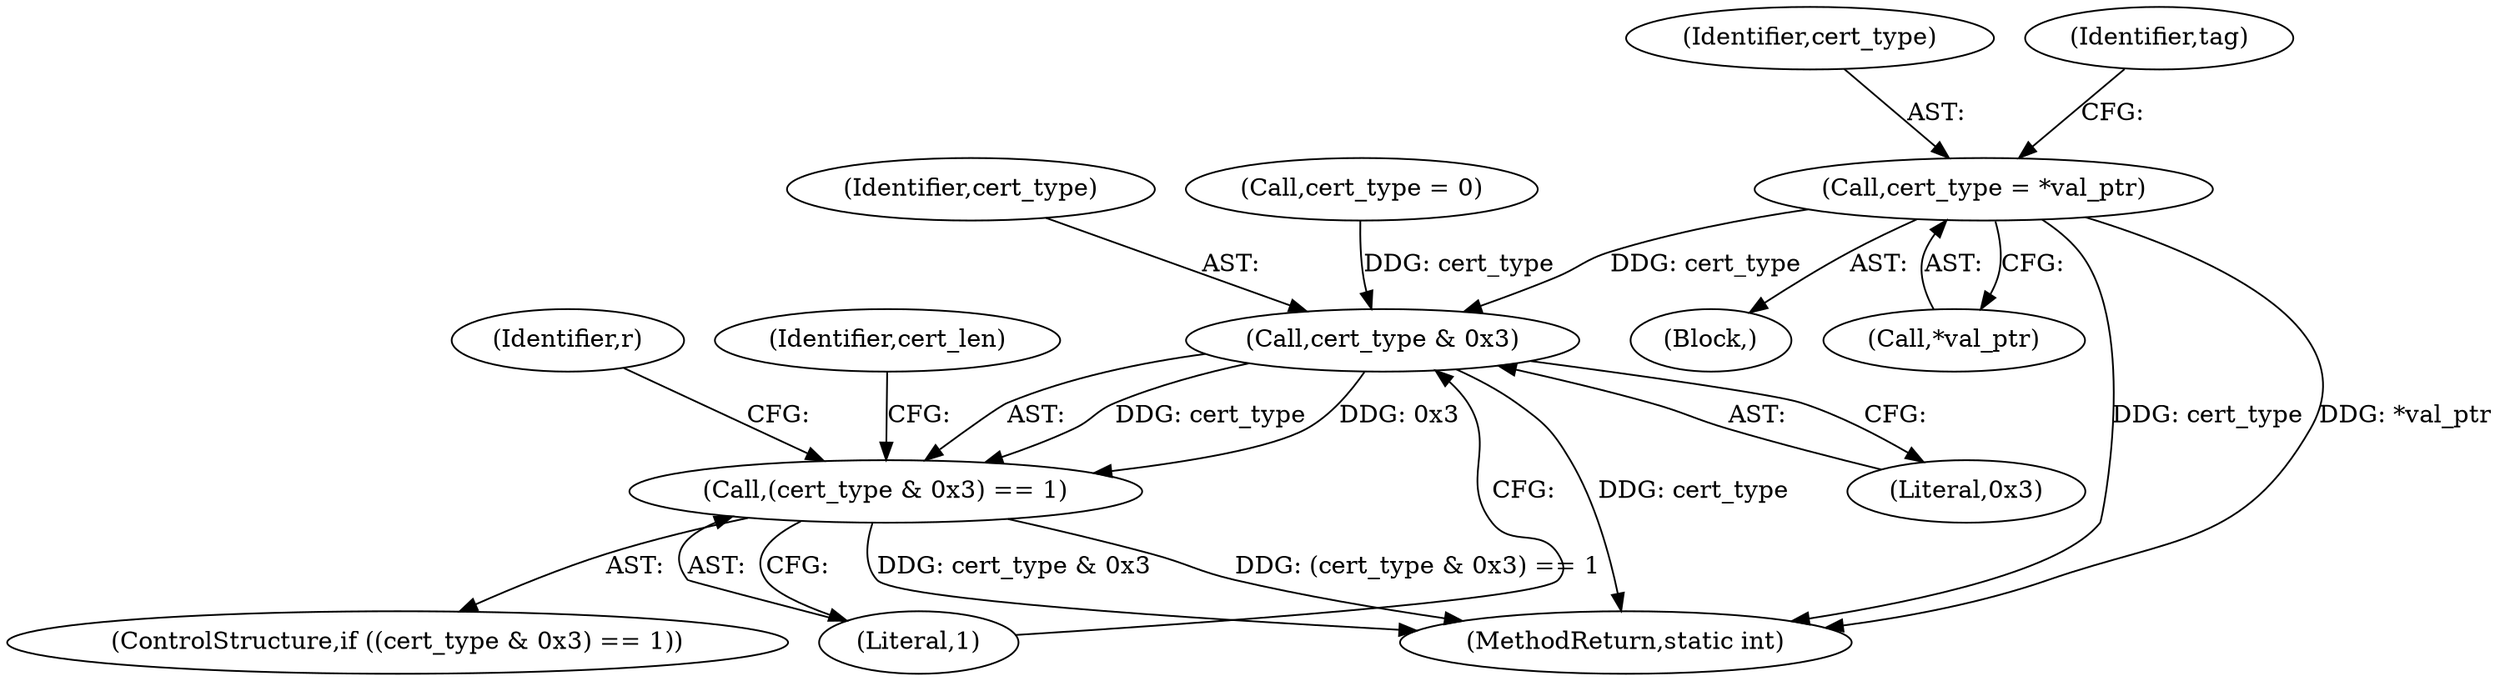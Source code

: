 digraph "0_OpenSC_8fe377e93b4b56060e5bbfb6f3142ceaeca744fa_3@pointer" {
"1000485" [label="(Call,cert_type = *val_ptr)"];
"1000513" [label="(Call,cert_type & 0x3)"];
"1000512" [label="(Call,(cert_type & 0x3) == 1)"];
"1000514" [label="(Identifier,cert_type)"];
"1000486" [label="(Identifier,cert_type)"];
"1000513" [label="(Call,cert_type & 0x3)"];
"1000519" [label="(Identifier,r)"];
"1000491" [label="(Identifier,tag)"];
"1000485" [label="(Call,cert_type = *val_ptr)"];
"1000487" [label="(Call,*val_ptr)"];
"1000515" [label="(Literal,0x3)"];
"1000511" [label="(ControlStructure,if ((cert_type & 0x3) == 1))"];
"1000484" [label="(Block,)"];
"1000633" [label="(MethodReturn,static int)"];
"1000512" [label="(Call,(cert_type & 0x3) == 1)"];
"1000538" [label="(Identifier,cert_len)"];
"1000409" [label="(Call,cert_type = 0)"];
"1000516" [label="(Literal,1)"];
"1000485" -> "1000484"  [label="AST: "];
"1000485" -> "1000487"  [label="CFG: "];
"1000486" -> "1000485"  [label="AST: "];
"1000487" -> "1000485"  [label="AST: "];
"1000491" -> "1000485"  [label="CFG: "];
"1000485" -> "1000633"  [label="DDG: cert_type"];
"1000485" -> "1000633"  [label="DDG: *val_ptr"];
"1000485" -> "1000513"  [label="DDG: cert_type"];
"1000513" -> "1000512"  [label="AST: "];
"1000513" -> "1000515"  [label="CFG: "];
"1000514" -> "1000513"  [label="AST: "];
"1000515" -> "1000513"  [label="AST: "];
"1000516" -> "1000513"  [label="CFG: "];
"1000513" -> "1000633"  [label="DDG: cert_type"];
"1000513" -> "1000512"  [label="DDG: cert_type"];
"1000513" -> "1000512"  [label="DDG: 0x3"];
"1000409" -> "1000513"  [label="DDG: cert_type"];
"1000512" -> "1000511"  [label="AST: "];
"1000512" -> "1000516"  [label="CFG: "];
"1000516" -> "1000512"  [label="AST: "];
"1000519" -> "1000512"  [label="CFG: "];
"1000538" -> "1000512"  [label="CFG: "];
"1000512" -> "1000633"  [label="DDG: cert_type & 0x3"];
"1000512" -> "1000633"  [label="DDG: (cert_type & 0x3) == 1"];
}
